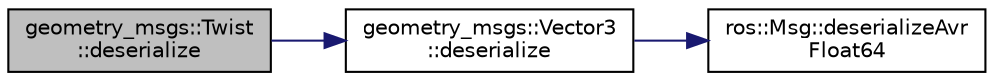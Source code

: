 digraph "geometry_msgs::Twist::deserialize"
{
  edge [fontname="Helvetica",fontsize="10",labelfontname="Helvetica",labelfontsize="10"];
  node [fontname="Helvetica",fontsize="10",shape=record];
  rankdir="LR";
  Node1 [label="geometry_msgs::Twist\l::deserialize",height=0.2,width=0.4,color="black", fillcolor="grey75", style="filled" fontcolor="black"];
  Node1 -> Node2 [color="midnightblue",fontsize="10",style="solid",fontname="Helvetica"];
  Node2 [label="geometry_msgs::Vector3\l::deserialize",height=0.2,width=0.4,color="black", fillcolor="white", style="filled",URL="$classgeometry__msgs_1_1_vector3.html#aae9cb57e6b7550f30d193a1c298f9631"];
  Node2 -> Node3 [color="midnightblue",fontsize="10",style="solid",fontname="Helvetica"];
  Node3 [label="ros::Msg::deserializeAvr\lFloat64",height=0.2,width=0.4,color="black", fillcolor="white", style="filled",URL="$classros_1_1_msg.html#a8494fc1e864aa11612757ba107792b11",tooltip="This tricky function handles demoting a 64bit double to a 32bit float, so that AVR can understand mes..."];
}
